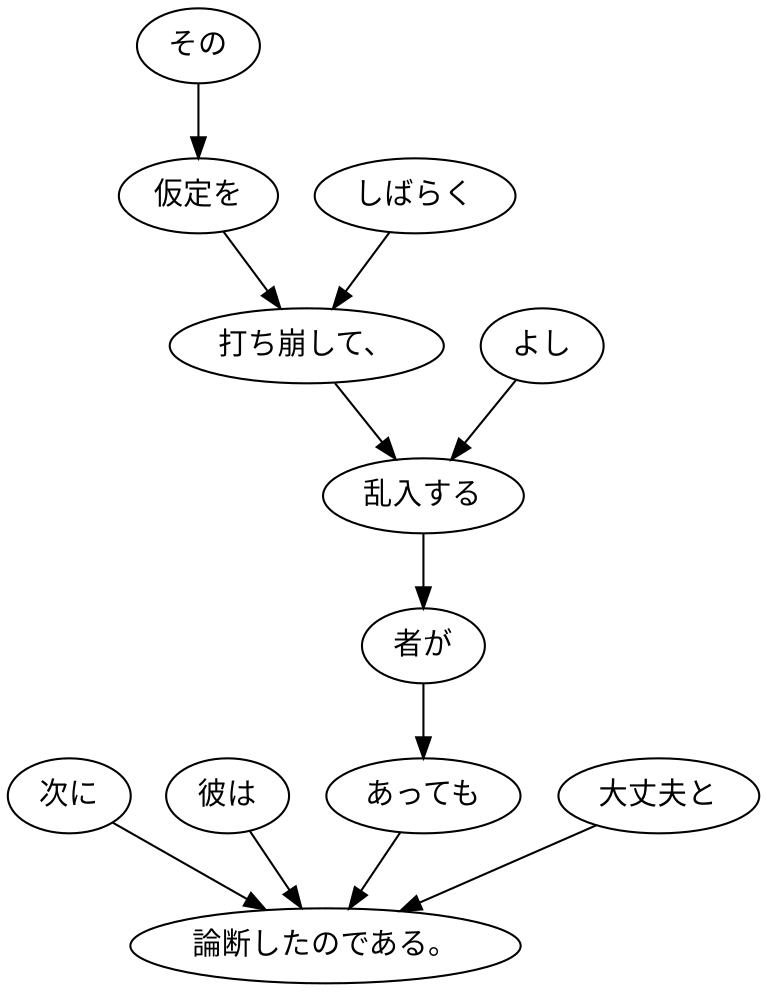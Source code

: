 digraph graph4813 {
	node0 [label="次に"];
	node1 [label="彼は"];
	node2 [label="その"];
	node3 [label="仮定を"];
	node4 [label="しばらく"];
	node5 [label="打ち崩して、"];
	node6 [label="よし"];
	node7 [label="乱入する"];
	node8 [label="者が"];
	node9 [label="あっても"];
	node10 [label="大丈夫と"];
	node11 [label="論断したのである。"];
	node0 -> node11;
	node1 -> node11;
	node2 -> node3;
	node3 -> node5;
	node4 -> node5;
	node5 -> node7;
	node6 -> node7;
	node7 -> node8;
	node8 -> node9;
	node9 -> node11;
	node10 -> node11;
}
